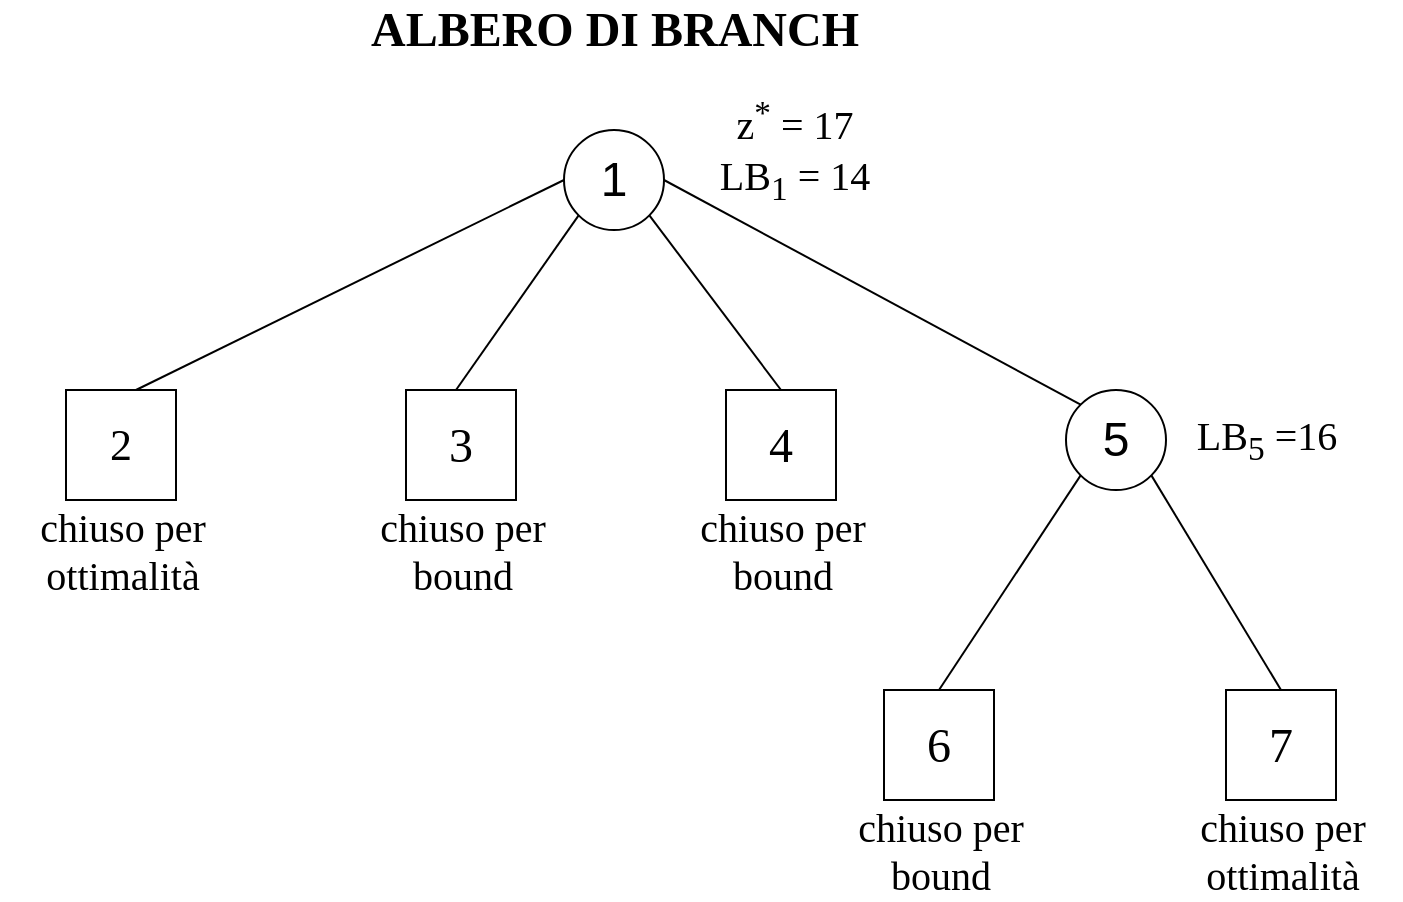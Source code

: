 <mxfile version="14.8.6" type="device"><diagram id="CtCnHY14Vcs_G-ADxNyb" name="Page-1"><mxGraphModel dx="1038" dy="575" grid="1" gridSize="10" guides="1" tooltips="1" connect="1" arrows="1" fold="1" page="1" pageScale="1" pageWidth="827" pageHeight="1169" math="0" shadow="0"><root><mxCell id="0"/><mxCell id="1" parent="0"/><mxCell id="vKTCFQowhtwT5ATG2GGe-1" value="&lt;font style=&quot;font-size: 24px&quot;&gt;ALBERO DI BRANCH&lt;/font&gt;" style="text;html=1;align=center;verticalAlign=middle;resizable=0;points=[];autosize=1;strokeColor=none;fontStyle=1;fontFamily=Verdana;" vertex="1" parent="1"><mxGeometry x="269" y="100" width="290" height="20" as="geometry"/></mxCell><mxCell id="vKTCFQowhtwT5ATG2GGe-2" value="1" style="ellipse;whiteSpace=wrap;html=1;aspect=fixed;fontSize=24;" vertex="1" parent="1"><mxGeometry x="389" y="160" width="50" height="50" as="geometry"/></mxCell><mxCell id="vKTCFQowhtwT5ATG2GGe-3" value="LB&lt;sub&gt;1&lt;/sub&gt; = 14" style="text;html=1;align=center;verticalAlign=middle;resizable=0;points=[];autosize=1;strokeColor=none;fontSize=20;fontFamily=Lucida Console;" vertex="1" parent="1"><mxGeometry x="449" y="170" width="110" height="30" as="geometry"/></mxCell><mxCell id="vKTCFQowhtwT5ATG2GGe-4" value="z&lt;sup&gt;*&lt;/sup&gt; = 17" style="text;html=1;align=center;verticalAlign=middle;resizable=0;points=[];autosize=1;strokeColor=none;fontSize=20;fontFamily=Verdana;" vertex="1" parent="1"><mxGeometry x="459" y="140" width="90" height="30" as="geometry"/></mxCell><mxCell id="vKTCFQowhtwT5ATG2GGe-8" value="5" style="ellipse;whiteSpace=wrap;html=1;aspect=fixed;fontSize=24;" vertex="1" parent="1"><mxGeometry x="640" y="290" width="50" height="50" as="geometry"/></mxCell><mxCell id="vKTCFQowhtwT5ATG2GGe-10" value="" style="endArrow=none;html=1;fontFamily=Verdana;fontSize=20;exitX=0.5;exitY=0;exitDx=0;exitDy=0;entryX=0;entryY=0.5;entryDx=0;entryDy=0;" edge="1" parent="1" target="vKTCFQowhtwT5ATG2GGe-2"><mxGeometry width="50" height="50" relative="1" as="geometry"><mxPoint x="175" y="290" as="sourcePoint"/><mxPoint x="440" y="270" as="targetPoint"/></mxGeometry></mxCell><mxCell id="vKTCFQowhtwT5ATG2GGe-11" value="" style="endArrow=none;html=1;fontFamily=Verdana;fontSize=20;exitX=0.5;exitY=0;exitDx=0;exitDy=0;entryX=0;entryY=1;entryDx=0;entryDy=0;" edge="1" parent="1" target="vKTCFQowhtwT5ATG2GGe-2"><mxGeometry width="50" height="50" relative="1" as="geometry"><mxPoint x="335" y="290" as="sourcePoint"/><mxPoint x="440" y="270" as="targetPoint"/></mxGeometry></mxCell><mxCell id="vKTCFQowhtwT5ATG2GGe-13" value="2" style="whiteSpace=wrap;html=1;aspect=fixed;fontFamily=Verdana;fontSize=22;" vertex="1" parent="1"><mxGeometry x="140" y="290" width="55" height="55" as="geometry"/></mxCell><mxCell id="vKTCFQowhtwT5ATG2GGe-15" value="3" style="whiteSpace=wrap;html=1;aspect=fixed;fontFamily=Verdana;fontSize=24;" vertex="1" parent="1"><mxGeometry x="310" y="290" width="55" height="55" as="geometry"/></mxCell><mxCell id="vKTCFQowhtwT5ATG2GGe-16" value="4" style="whiteSpace=wrap;html=1;aspect=fixed;fontFamily=Verdana;fontSize=24;" vertex="1" parent="1"><mxGeometry x="470" y="290" width="55" height="55" as="geometry"/></mxCell><mxCell id="vKTCFQowhtwT5ATG2GGe-17" value="" style="endArrow=none;html=1;fontFamily=Verdana;fontSize=24;entryX=1;entryY=1;entryDx=0;entryDy=0;exitX=0.5;exitY=0;exitDx=0;exitDy=0;" edge="1" parent="1" source="vKTCFQowhtwT5ATG2GGe-16" target="vKTCFQowhtwT5ATG2GGe-2"><mxGeometry width="50" height="50" relative="1" as="geometry"><mxPoint x="390" y="320" as="sourcePoint"/><mxPoint x="440" y="270" as="targetPoint"/></mxGeometry></mxCell><mxCell id="vKTCFQowhtwT5ATG2GGe-18" value="" style="endArrow=none;html=1;fontFamily=Verdana;fontSize=24;entryX=1;entryY=0.5;entryDx=0;entryDy=0;exitX=0;exitY=0;exitDx=0;exitDy=0;" edge="1" parent="1" source="vKTCFQowhtwT5ATG2GGe-8" target="vKTCFQowhtwT5ATG2GGe-2"><mxGeometry width="50" height="50" relative="1" as="geometry"><mxPoint x="390" y="320" as="sourcePoint"/><mxPoint x="440" y="270" as="targetPoint"/></mxGeometry></mxCell><mxCell id="vKTCFQowhtwT5ATG2GGe-19" value="&lt;div&gt;chiuso per&lt;br&gt;&lt;/div&gt;&lt;div&gt;ottimalità&lt;/div&gt;" style="text;html=1;align=center;verticalAlign=middle;resizable=0;points=[];autosize=1;strokeColor=none;fontSize=20;fontFamily=Verdana;" vertex="1" parent="1"><mxGeometry x="107.5" y="345" width="120" height="50" as="geometry"/></mxCell><mxCell id="vKTCFQowhtwT5ATG2GGe-20" value="&lt;div&gt;chiuso per&lt;/div&gt;&lt;div&gt;bound&lt;br&gt;&lt;/div&gt;" style="text;html=1;align=center;verticalAlign=middle;resizable=0;points=[];autosize=1;strokeColor=none;fontSize=20;fontFamily=Verdana;" vertex="1" parent="1"><mxGeometry x="277.5" y="345" width="120" height="50" as="geometry"/></mxCell><mxCell id="vKTCFQowhtwT5ATG2GGe-21" value="&lt;div&gt;chiuso per&lt;/div&gt;&lt;div&gt;bound&lt;br&gt;&lt;/div&gt;" style="text;html=1;align=center;verticalAlign=middle;resizable=0;points=[];autosize=1;strokeColor=none;fontSize=20;fontFamily=Verdana;" vertex="1" parent="1"><mxGeometry x="437.5" y="345" width="120" height="50" as="geometry"/></mxCell><mxCell id="vKTCFQowhtwT5ATG2GGe-22" value="LB&lt;sub&gt;5&lt;/sub&gt; =16" style="text;html=1;align=center;verticalAlign=middle;resizable=0;points=[];autosize=1;strokeColor=none;fontSize=20;fontFamily=Verdana;" vertex="1" parent="1"><mxGeometry x="690" y="295" width="100" height="40" as="geometry"/></mxCell><mxCell id="vKTCFQowhtwT5ATG2GGe-23" value="6" style="whiteSpace=wrap;html=1;aspect=fixed;fontFamily=Verdana;fontSize=24;" vertex="1" parent="1"><mxGeometry x="549" y="440" width="55" height="55" as="geometry"/></mxCell><mxCell id="vKTCFQowhtwT5ATG2GGe-24" value="7" style="whiteSpace=wrap;html=1;aspect=fixed;fontFamily=Verdana;fontSize=24;" vertex="1" parent="1"><mxGeometry x="720" y="440" width="55" height="55" as="geometry"/></mxCell><mxCell id="vKTCFQowhtwT5ATG2GGe-25" value="" style="endArrow=none;html=1;fontFamily=Verdana;fontSize=20;entryX=0;entryY=1;entryDx=0;entryDy=0;exitX=0.5;exitY=0;exitDx=0;exitDy=0;" edge="1" parent="1" source="vKTCFQowhtwT5ATG2GGe-23" target="vKTCFQowhtwT5ATG2GGe-8"><mxGeometry width="50" height="50" relative="1" as="geometry"><mxPoint x="390" y="410" as="sourcePoint"/><mxPoint x="440" y="360" as="targetPoint"/></mxGeometry></mxCell><mxCell id="vKTCFQowhtwT5ATG2GGe-26" value="" style="endArrow=none;html=1;fontFamily=Verdana;fontSize=20;entryX=1;entryY=1;entryDx=0;entryDy=0;exitX=0.5;exitY=0;exitDx=0;exitDy=0;" edge="1" parent="1" source="vKTCFQowhtwT5ATG2GGe-24" target="vKTCFQowhtwT5ATG2GGe-8"><mxGeometry width="50" height="50" relative="1" as="geometry"><mxPoint x="390" y="410" as="sourcePoint"/><mxPoint x="440" y="360" as="targetPoint"/></mxGeometry></mxCell><mxCell id="vKTCFQowhtwT5ATG2GGe-27" value="&lt;div&gt;chiuso per&lt;/div&gt;&lt;div&gt;bound&lt;br&gt;&lt;/div&gt;" style="text;html=1;align=center;verticalAlign=middle;resizable=0;points=[];autosize=1;strokeColor=none;fontSize=20;fontFamily=Verdana;" vertex="1" parent="1"><mxGeometry x="516.5" y="495" width="120" height="50" as="geometry"/></mxCell><mxCell id="vKTCFQowhtwT5ATG2GGe-28" value="&lt;div&gt;chiuso per&lt;/div&gt;&lt;div&gt;ottimalità&lt;br&gt;&lt;/div&gt;" style="text;html=1;align=center;verticalAlign=middle;resizable=0;points=[];autosize=1;strokeColor=none;fontSize=20;fontFamily=Verdana;" vertex="1" parent="1"><mxGeometry x="687.5" y="495" width="120" height="50" as="geometry"/></mxCell></root></mxGraphModel></diagram></mxfile>